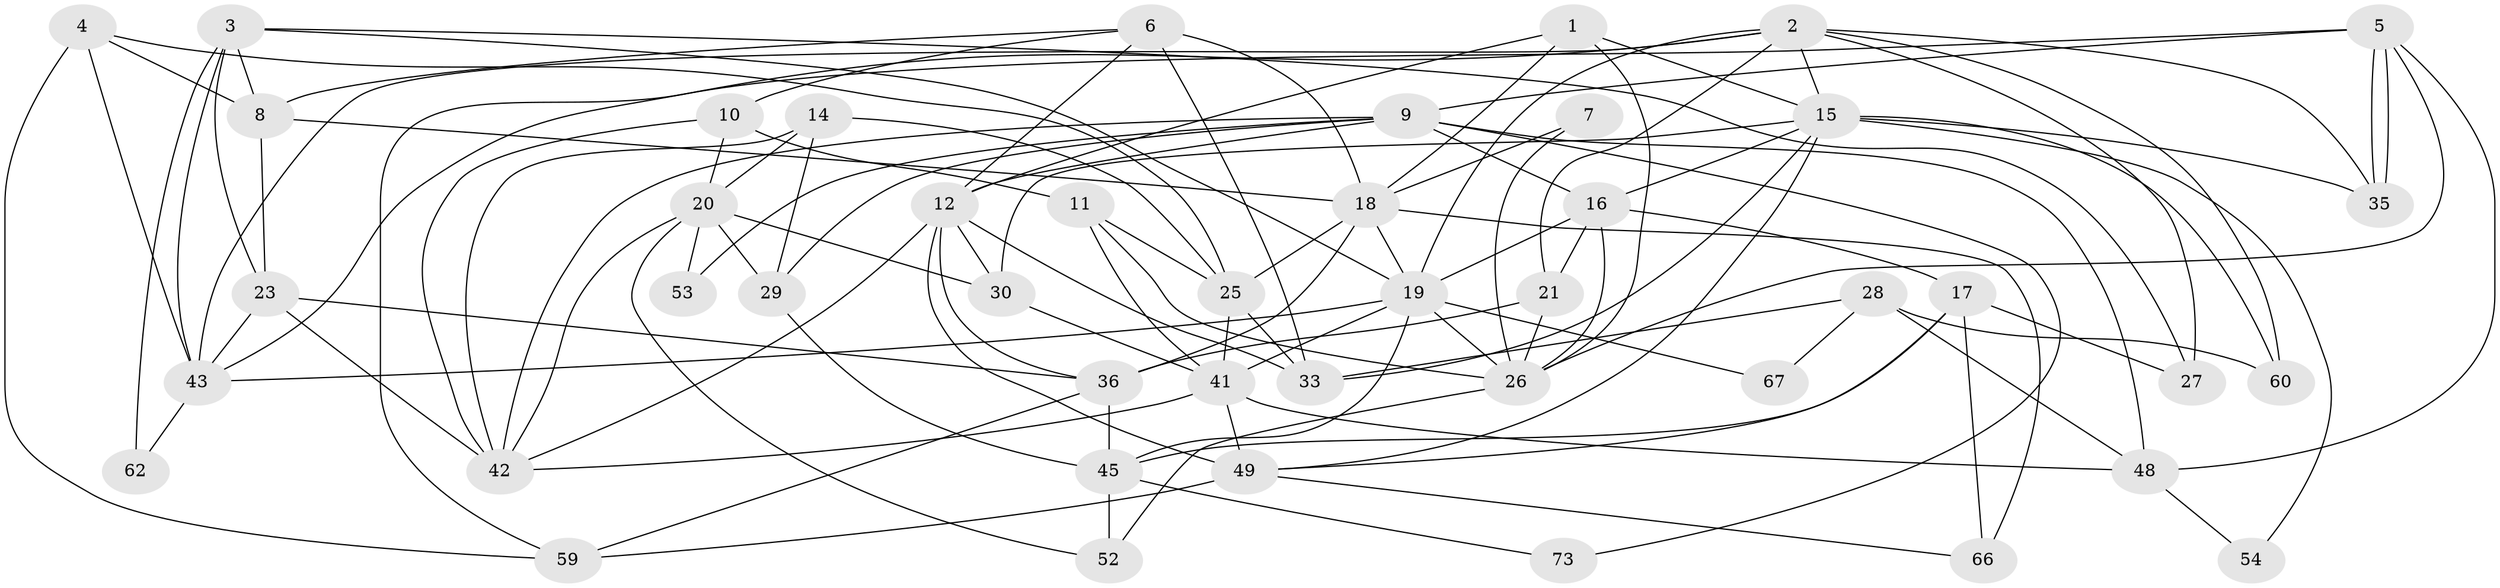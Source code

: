 // Generated by graph-tools (version 1.1) at 2025/23/03/03/25 07:23:57]
// undirected, 45 vertices, 113 edges
graph export_dot {
graph [start="1"]
  node [color=gray90,style=filled];
  1 [super="+57"];
  2 [super="+37"];
  3 [super="+13"];
  4 [super="+22"];
  5 [super="+31"];
  6 [super="+47"];
  7;
  8;
  9 [super="+65"];
  10;
  11 [super="+55"];
  12 [super="+32"];
  14;
  15 [super="+46"];
  16 [super="+24"];
  17 [super="+63"];
  18 [super="+44"];
  19 [super="+39"];
  20 [super="+68"];
  21 [super="+70"];
  23 [super="+38"];
  25;
  26 [super="+64"];
  27;
  28 [super="+61"];
  29 [super="+34"];
  30 [super="+51"];
  33;
  35;
  36 [super="+40"];
  41 [super="+56"];
  42 [super="+72"];
  43 [super="+71"];
  45 [super="+50"];
  48;
  49 [super="+69"];
  52 [super="+58"];
  53;
  54;
  59;
  60;
  62;
  66;
  67;
  73;
  1 -- 18;
  1 -- 26;
  1 -- 12;
  1 -- 15;
  2 -- 35;
  2 -- 59;
  2 -- 19;
  2 -- 27;
  2 -- 60;
  2 -- 15;
  2 -- 43;
  2 -- 21;
  3 -- 27;
  3 -- 62;
  3 -- 8;
  3 -- 19;
  3 -- 43;
  3 -- 23;
  4 -- 8;
  4 -- 25;
  4 -- 59;
  4 -- 43;
  5 -- 48;
  5 -- 35;
  5 -- 35;
  5 -- 26;
  5 -- 43;
  5 -- 9;
  6 -- 12;
  6 -- 18;
  6 -- 8;
  6 -- 33;
  6 -- 10;
  7 -- 18;
  7 -- 26;
  8 -- 23;
  8 -- 18;
  9 -- 48;
  9 -- 73;
  9 -- 12;
  9 -- 16;
  9 -- 53;
  9 -- 42;
  9 -- 29;
  10 -- 11 [weight=2];
  10 -- 42;
  10 -- 20;
  11 -- 25;
  11 -- 41;
  11 -- 26;
  12 -- 49;
  12 -- 30;
  12 -- 36;
  12 -- 33;
  12 -- 42;
  14 -- 25;
  14 -- 20;
  14 -- 29;
  14 -- 42;
  15 -- 33;
  15 -- 30;
  15 -- 35;
  15 -- 54;
  15 -- 60;
  15 -- 16 [weight=2];
  15 -- 49;
  16 -- 17;
  16 -- 19;
  16 -- 26;
  16 -- 21;
  17 -- 45;
  17 -- 49;
  17 -- 66;
  17 -- 27;
  18 -- 19;
  18 -- 66;
  18 -- 36;
  18 -- 25;
  19 -- 43;
  19 -- 41;
  19 -- 67;
  19 -- 45;
  19 -- 26;
  20 -- 42;
  20 -- 30;
  20 -- 53;
  20 -- 52;
  20 -- 29;
  21 -- 26;
  21 -- 36;
  23 -- 36;
  23 -- 42;
  23 -- 43;
  25 -- 33;
  25 -- 41;
  26 -- 52;
  28 -- 48;
  28 -- 33;
  28 -- 67;
  28 -- 60;
  29 -- 45;
  30 -- 41;
  36 -- 59;
  36 -- 45 [weight=2];
  41 -- 48;
  41 -- 42;
  41 -- 49;
  43 -- 62;
  45 -- 52;
  45 -- 73;
  48 -- 54;
  49 -- 59 [weight=2];
  49 -- 66;
}
